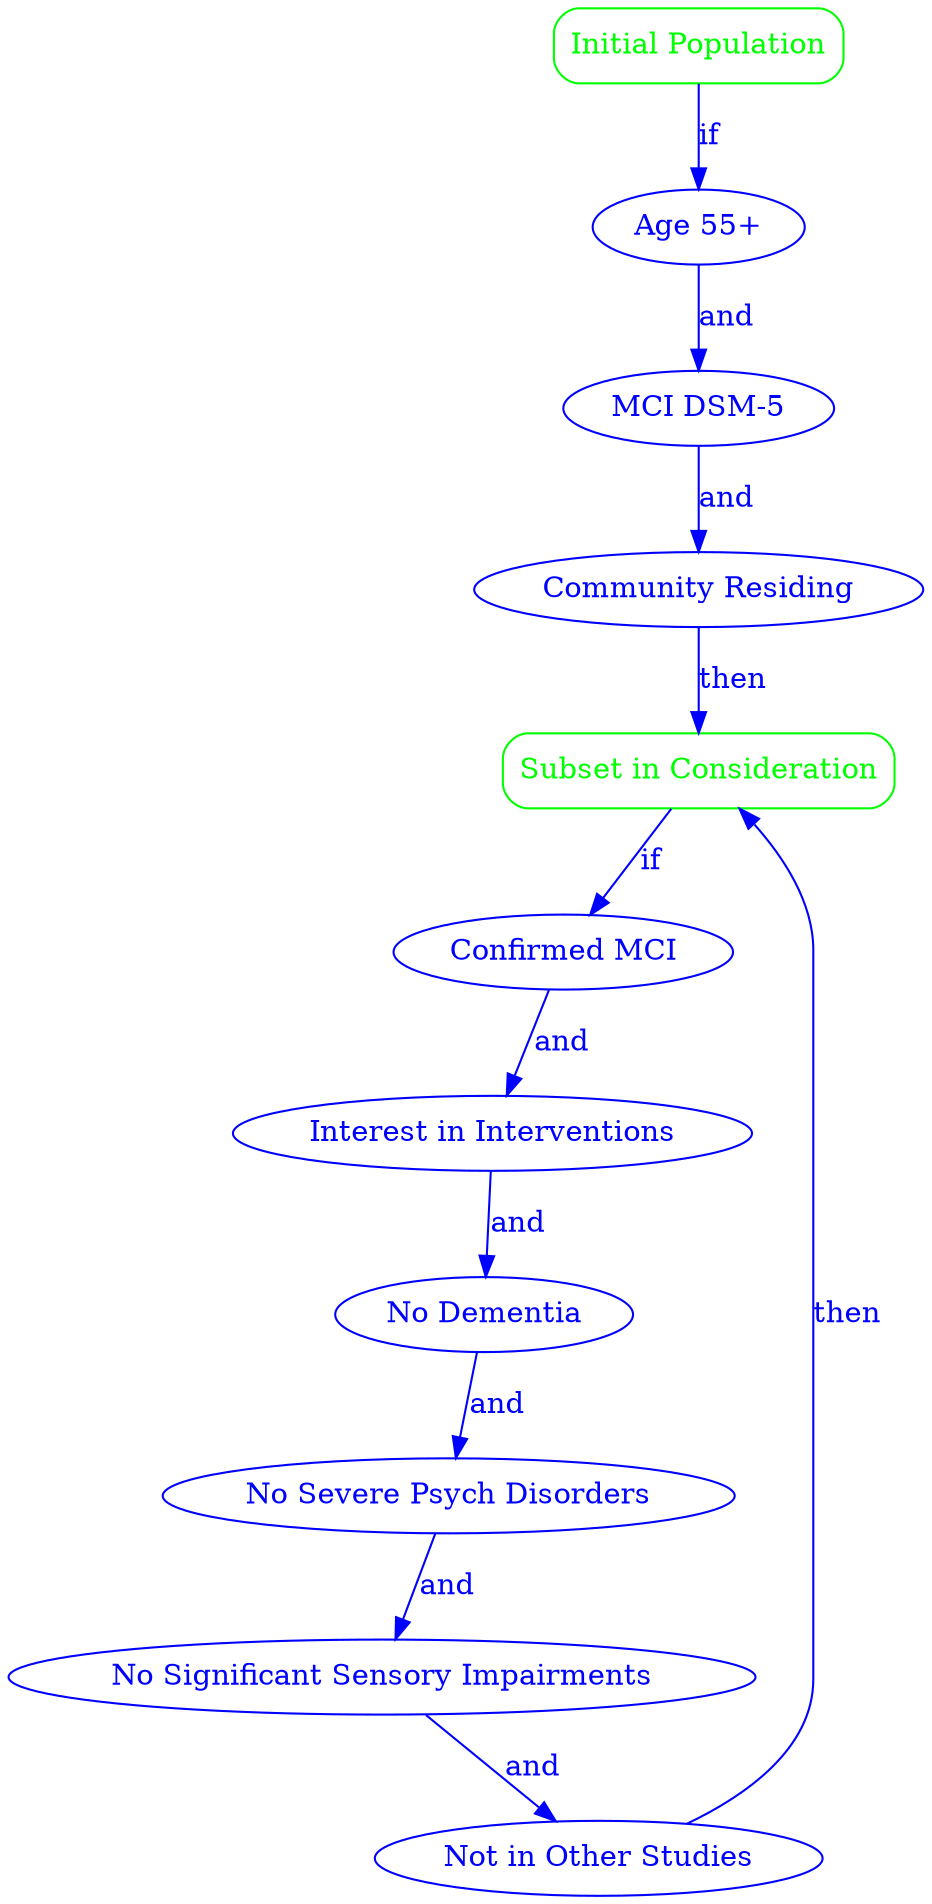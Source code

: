 digraph {
    rankdir=TB;

    // Population Nodes
    InitialPopulation [label="Initial Population" shape=box style=rounded color=green fontcolor=green comment="Individuals aged 55 years and older, diagnosed with MCI as per DSM-5 criteria, residing in community settings or assisted living facilities"];
    SubsetConsideration [label="Subset in Consideration" shape=box style=rounded color=green fontcolor=green comment="Individuals from the initial population confirmed to have MCI through standardized cognitive assessment tools and interested in cognitive stimulation interventions"];

    // Criterion Nodes
    Age55Plus [label="Age 55+" shape=ellipse color=blue fontcolor=blue comment="Individuals aged 55 years and older"];
    MCI_DSM5 [label="MCI DSM-5" shape=ellipse color=blue fontcolor=blue comment="Diagnosed with Mild Cognitive Impairment (MCI) as per DSM-5 criteria"];
    CommunityResiding [label="Community Residing" shape=ellipse color=blue fontcolor=blue comment="Residing in community settings or assisted living facilities"];
    ConfirmedMCI [label="Confirmed MCI" shape=ellipse color=blue fontcolor=blue comment="Confirmed to have mild cognitive impairment through standardized cognitive assessment tools such as MoCA or MMSE"];
    InterestInInterventions [label="Interest in Interventions" shape=ellipse color=blue fontcolor=blue comment="Expressed interest in participating in cognitive stimulation interventions"];
    NoDementia [label="No Dementia" shape=ellipse color=blue fontcolor=blue comment="No diagnosis of dementia or Alzheimer's disease"];
    NoSeverePsychDisorders [label="No Severe Psych Disorders" shape=ellipse color=blue fontcolor=blue comment="No severe psychiatric disorders that may interfere with participation in cognitive interventions"];
    NoSignificantSensoryImpairments [label="No Significant Sensory Impairments" shape=ellipse color=blue fontcolor=blue comment="No significant sensory impairments that cannot be accommodated"];
    NotInOtherStudies [label="Not in Other Studies" shape=ellipse color=blue fontcolor=blue comment="Not currently participating in other cognitive intervention research studies"];

    // Edges
    InitialPopulation -> Age55Plus [label="if" color=blue fontcolor=blue];
    Age55Plus -> MCI_DSM5 [label="and" color=blue fontcolor=blue];
    MCI_DSM5 -> CommunityResiding [label="and" color=blue fontcolor=blue];
    CommunityResiding -> SubsetConsideration [label="then" color=blue fontcolor=blue];

    SubsetConsideration -> ConfirmedMCI [label="if" color=blue fontcolor=blue];
    ConfirmedMCI -> InterestInInterventions [label="and" color=blue fontcolor=blue];
    InterestInInterventions -> NoDementia [label="and" color=blue fontcolor=blue];
    NoDementia -> NoSeverePsychDisorders [label="and" color=blue fontcolor=blue];
    NoSeverePsychDisorders -> NoSignificantSensoryImpairments [label="and" color=blue fontcolor=blue];
    NoSignificantSensoryImpairments -> NotInOtherStudies [label="and" color=blue fontcolor=blue];
    NotInOtherStudies -> SubsetConsideration [label="then" color=blue fontcolor=blue];
}